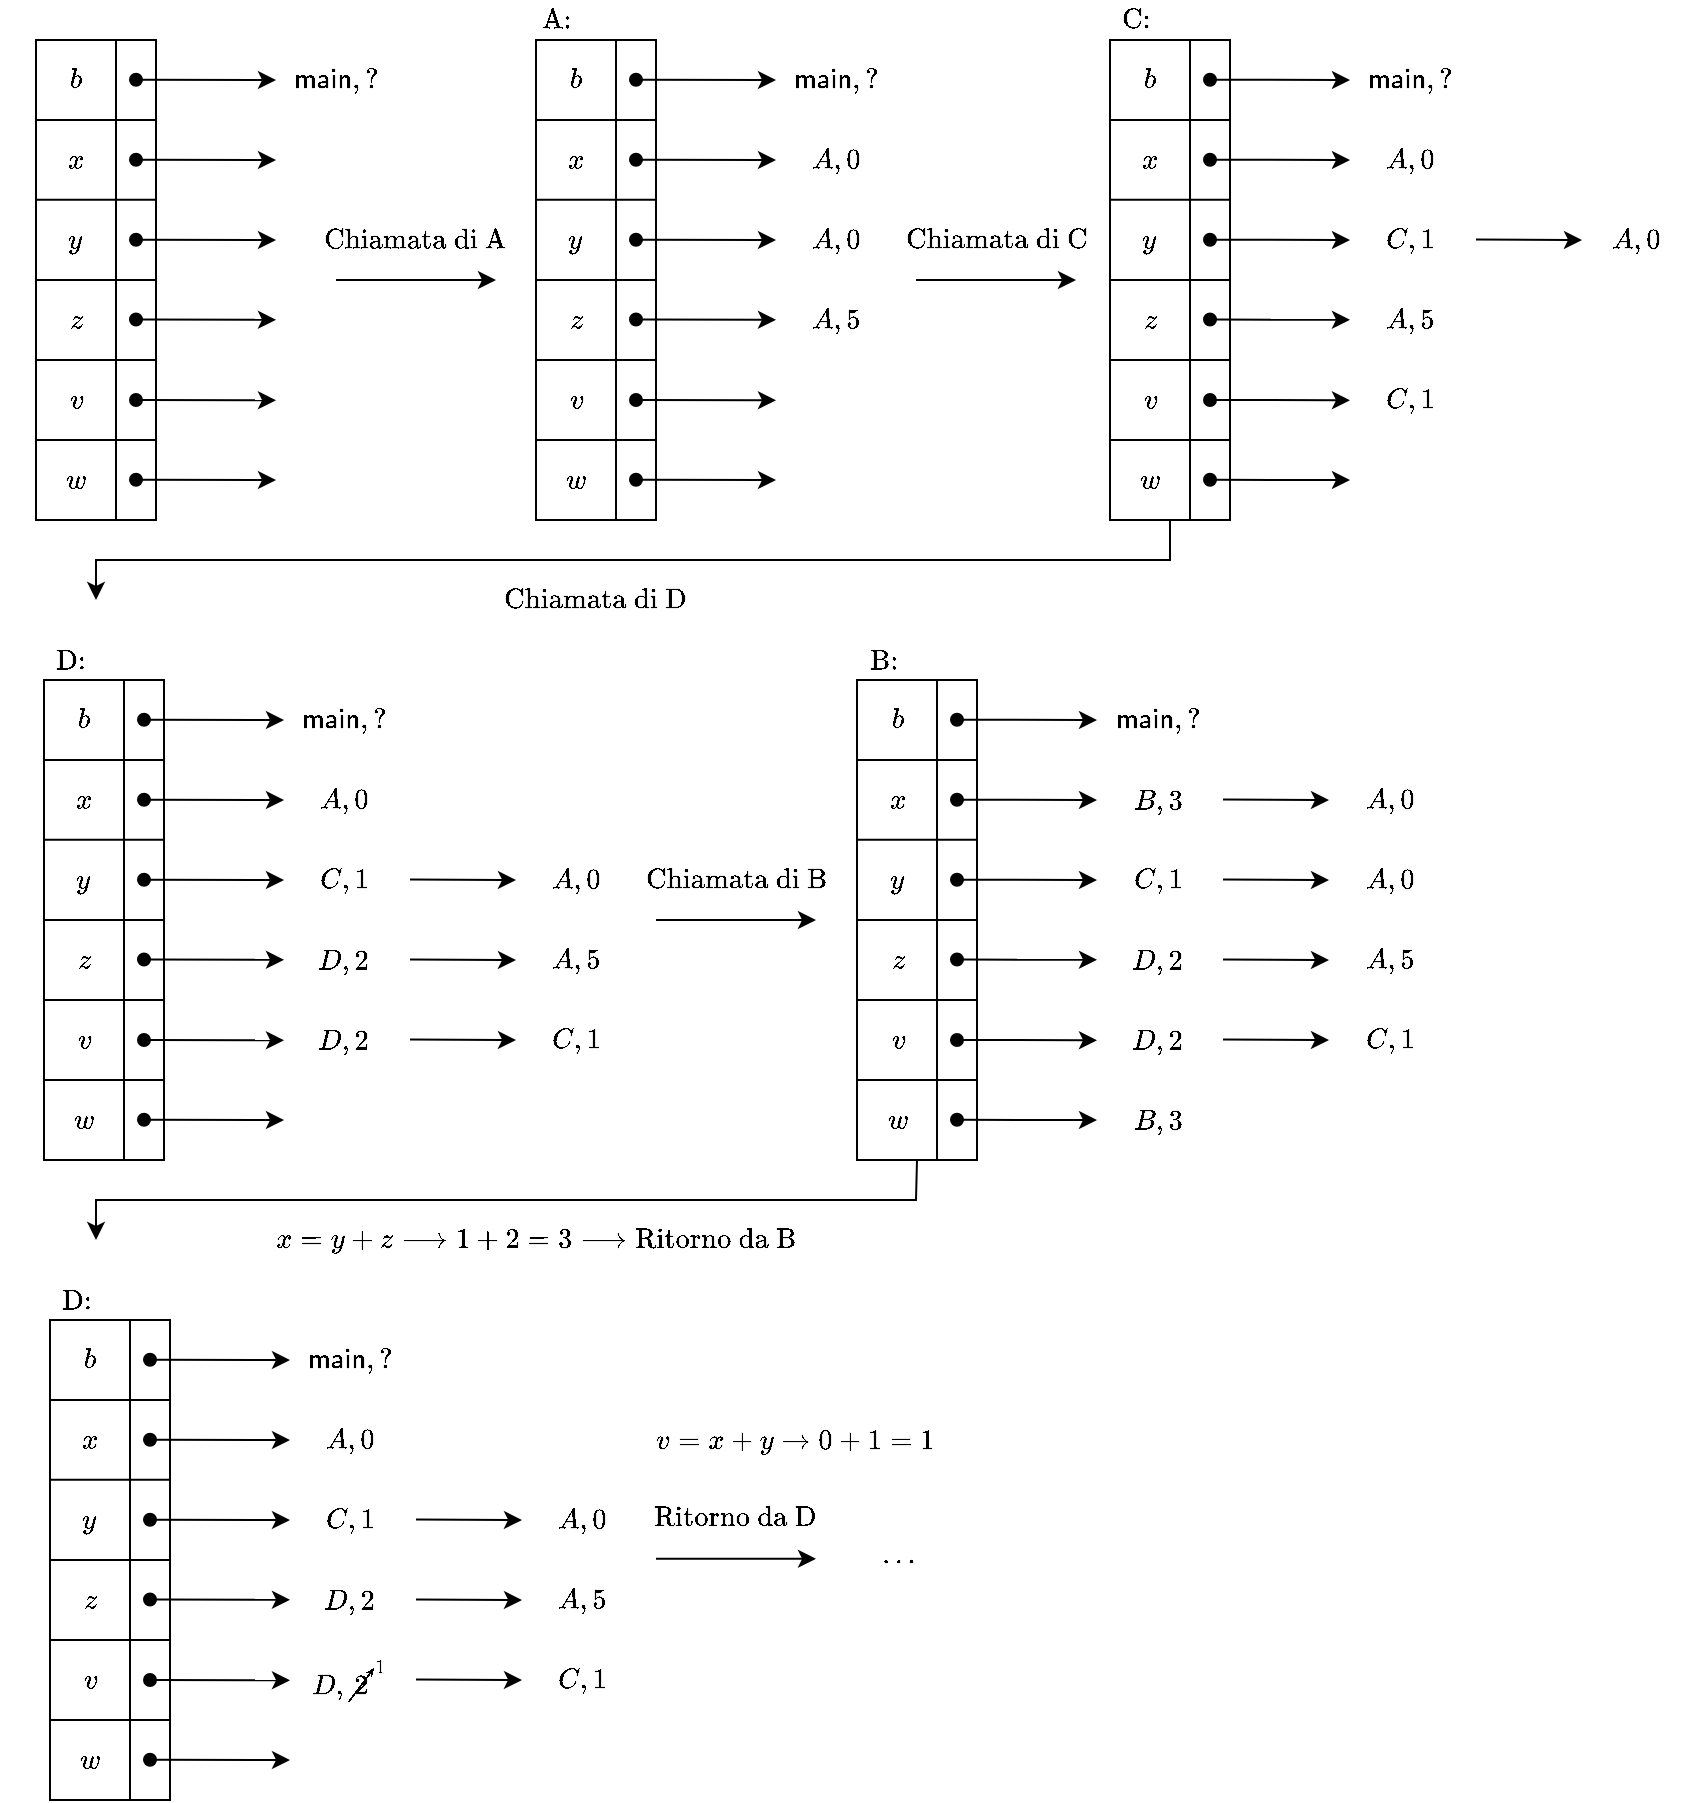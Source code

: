 <mxfile version="20.7.4" type="device"><diagram id="pHLkRdS2BXzwqifwpDH5" name="Pagina-1"><mxGraphModel dx="819" dy="505" grid="1" gridSize="10" guides="1" tooltips="1" connect="1" arrows="1" fold="1" page="1" pageScale="1" pageWidth="827" pageHeight="1169" math="1" shadow="0"><root><mxCell id="0"/><mxCell id="1" parent="0"/><mxCell id="wuQs2FSItuBWMe_XYAlP-1" value="" style="rounded=0;whiteSpace=wrap;html=1;" vertex="1" parent="1"><mxGeometry x="280" y="160" width="40" height="240" as="geometry"/></mxCell><mxCell id="wuQs2FSItuBWMe_XYAlP-2" value="" style="rounded=0;whiteSpace=wrap;html=1;" vertex="1" parent="1"><mxGeometry x="320" y="160" width="20" height="240" as="geometry"/></mxCell><mxCell id="wuQs2FSItuBWMe_XYAlP-3" value="" style="endArrow=none;html=1;rounded=0;" edge="1" parent="1"><mxGeometry width="50" height="50" relative="1" as="geometry"><mxPoint x="280" y="200" as="sourcePoint"/><mxPoint x="340" y="200" as="targetPoint"/></mxGeometry></mxCell><mxCell id="wuQs2FSItuBWMe_XYAlP-4" value="" style="endArrow=none;html=1;rounded=0;" edge="1" parent="1"><mxGeometry width="50" height="50" relative="1" as="geometry"><mxPoint x="280" y="239.86" as="sourcePoint"/><mxPoint x="340" y="239.86" as="targetPoint"/></mxGeometry></mxCell><mxCell id="wuQs2FSItuBWMe_XYAlP-5" value="" style="endArrow=none;html=1;rounded=0;" edge="1" parent="1"><mxGeometry width="50" height="50" relative="1" as="geometry"><mxPoint x="280" y="280" as="sourcePoint"/><mxPoint x="340" y="280" as="targetPoint"/></mxGeometry></mxCell><mxCell id="wuQs2FSItuBWMe_XYAlP-6" value="$$b$$" style="text;html=1;strokeColor=none;fillColor=none;align=center;verticalAlign=middle;whiteSpace=wrap;rounded=0;" vertex="1" parent="1"><mxGeometry x="280" y="160" width="40" height="40" as="geometry"/></mxCell><mxCell id="wuQs2FSItuBWMe_XYAlP-7" value="$$x$$" style="text;html=1;strokeColor=none;fillColor=none;align=center;verticalAlign=middle;whiteSpace=wrap;rounded=0;" vertex="1" parent="1"><mxGeometry x="280" y="200" width="40" height="40" as="geometry"/></mxCell><mxCell id="wuQs2FSItuBWMe_XYAlP-8" value="$$y$$" style="text;html=1;strokeColor=none;fillColor=none;align=center;verticalAlign=middle;whiteSpace=wrap;rounded=0;" vertex="1" parent="1"><mxGeometry x="280" y="240" width="40" height="40" as="geometry"/></mxCell><mxCell id="wuQs2FSItuBWMe_XYAlP-9" value="$$z$$" style="text;html=1;strokeColor=none;fillColor=none;align=center;verticalAlign=middle;whiteSpace=wrap;rounded=0;" vertex="1" parent="1"><mxGeometry x="280" y="280" width="40" height="40" as="geometry"/></mxCell><mxCell id="wuQs2FSItuBWMe_XYAlP-10" value="" style="endArrow=classic;html=1;rounded=0;startArrow=oval;startFill=1;" edge="1" parent="1"><mxGeometry width="50" height="50" relative="1" as="geometry"><mxPoint x="330" y="179.86" as="sourcePoint"/><mxPoint x="400" y="180" as="targetPoint"/></mxGeometry></mxCell><mxCell id="wuQs2FSItuBWMe_XYAlP-11" value="" style="endArrow=classic;html=1;rounded=0;startArrow=oval;startFill=1;" edge="1" parent="1"><mxGeometry width="50" height="50" relative="1" as="geometry"><mxPoint x="330" y="219.86" as="sourcePoint"/><mxPoint x="400" y="220" as="targetPoint"/></mxGeometry></mxCell><mxCell id="wuQs2FSItuBWMe_XYAlP-12" value="" style="endArrow=classic;html=1;rounded=0;startArrow=oval;startFill=1;" edge="1" parent="1"><mxGeometry width="50" height="50" relative="1" as="geometry"><mxPoint x="330" y="259.86" as="sourcePoint"/><mxPoint x="400" y="260" as="targetPoint"/></mxGeometry></mxCell><mxCell id="wuQs2FSItuBWMe_XYAlP-13" value="" style="endArrow=classic;html=1;rounded=0;startArrow=oval;startFill=1;" edge="1" parent="1"><mxGeometry width="50" height="50" relative="1" as="geometry"><mxPoint x="330" y="299.76" as="sourcePoint"/><mxPoint x="400" y="299.9" as="targetPoint"/></mxGeometry></mxCell><mxCell id="wuQs2FSItuBWMe_XYAlP-50" value="" style="endArrow=none;html=1;rounded=0;" edge="1" parent="1"><mxGeometry width="50" height="50" relative="1" as="geometry"><mxPoint x="280" y="320" as="sourcePoint"/><mxPoint x="340" y="320" as="targetPoint"/></mxGeometry></mxCell><mxCell id="wuQs2FSItuBWMe_XYAlP-51" value="" style="endArrow=none;html=1;rounded=0;" edge="1" parent="1"><mxGeometry width="50" height="50" relative="1" as="geometry"><mxPoint x="280" y="360" as="sourcePoint"/><mxPoint x="340" y="360" as="targetPoint"/></mxGeometry></mxCell><mxCell id="wuQs2FSItuBWMe_XYAlP-52" value="$$v$$" style="text;html=1;strokeColor=none;fillColor=none;align=center;verticalAlign=middle;whiteSpace=wrap;rounded=0;" vertex="1" parent="1"><mxGeometry x="280" y="320" width="40" height="40" as="geometry"/></mxCell><mxCell id="wuQs2FSItuBWMe_XYAlP-53" value="$$w$$" style="text;html=1;strokeColor=none;fillColor=none;align=center;verticalAlign=middle;whiteSpace=wrap;rounded=0;" vertex="1" parent="1"><mxGeometry x="280" y="360" width="40" height="40" as="geometry"/></mxCell><mxCell id="wuQs2FSItuBWMe_XYAlP-54" value="" style="endArrow=classic;html=1;rounded=0;startArrow=oval;startFill=1;" edge="1" parent="1"><mxGeometry width="50" height="50" relative="1" as="geometry"><mxPoint x="330" y="340.0" as="sourcePoint"/><mxPoint x="400" y="340.14" as="targetPoint"/></mxGeometry></mxCell><mxCell id="wuQs2FSItuBWMe_XYAlP-55" value="" style="endArrow=classic;html=1;rounded=0;startArrow=oval;startFill=1;" edge="1" parent="1"><mxGeometry width="50" height="50" relative="1" as="geometry"><mxPoint x="330" y="379.9" as="sourcePoint"/><mxPoint x="400" y="380.04" as="targetPoint"/></mxGeometry></mxCell><mxCell id="wuQs2FSItuBWMe_XYAlP-56" value="$$\textsf{main},?$$" style="text;html=1;strokeColor=none;fillColor=none;align=center;verticalAlign=middle;whiteSpace=wrap;rounded=0;" vertex="1" parent="1"><mxGeometry x="410" y="160" width="40" height="40" as="geometry"/></mxCell><mxCell id="wuQs2FSItuBWMe_XYAlP-57" value="" style="endArrow=classic;html=1;rounded=0;" edge="1" parent="1"><mxGeometry width="50" height="50" relative="1" as="geometry"><mxPoint x="430" y="280" as="sourcePoint"/><mxPoint x="510" y="280" as="targetPoint"/></mxGeometry></mxCell><mxCell id="wuQs2FSItuBWMe_XYAlP-59" value="$$\text{Chiamata di A}$$" style="text;html=1;strokeColor=none;fillColor=none;align=center;verticalAlign=middle;whiteSpace=wrap;rounded=0;" vertex="1" parent="1"><mxGeometry x="430" y="240" width="80" height="40" as="geometry"/></mxCell><mxCell id="wuQs2FSItuBWMe_XYAlP-80" value="" style="rounded=0;whiteSpace=wrap;html=1;" vertex="1" parent="1"><mxGeometry x="530" y="160" width="40" height="240" as="geometry"/></mxCell><mxCell id="wuQs2FSItuBWMe_XYAlP-81" value="" style="rounded=0;whiteSpace=wrap;html=1;" vertex="1" parent="1"><mxGeometry x="570" y="160" width="20" height="240" as="geometry"/></mxCell><mxCell id="wuQs2FSItuBWMe_XYAlP-82" value="" style="endArrow=none;html=1;rounded=0;" edge="1" parent="1"><mxGeometry width="50" height="50" relative="1" as="geometry"><mxPoint x="530" y="200" as="sourcePoint"/><mxPoint x="590" y="200" as="targetPoint"/></mxGeometry></mxCell><mxCell id="wuQs2FSItuBWMe_XYAlP-83" value="" style="endArrow=none;html=1;rounded=0;" edge="1" parent="1"><mxGeometry width="50" height="50" relative="1" as="geometry"><mxPoint x="530" y="239.86" as="sourcePoint"/><mxPoint x="590" y="239.86" as="targetPoint"/></mxGeometry></mxCell><mxCell id="wuQs2FSItuBWMe_XYAlP-84" value="" style="endArrow=none;html=1;rounded=0;" edge="1" parent="1"><mxGeometry width="50" height="50" relative="1" as="geometry"><mxPoint x="530" y="280" as="sourcePoint"/><mxPoint x="590" y="280" as="targetPoint"/></mxGeometry></mxCell><mxCell id="wuQs2FSItuBWMe_XYAlP-85" value="$$b$$" style="text;html=1;strokeColor=none;fillColor=none;align=center;verticalAlign=middle;whiteSpace=wrap;rounded=0;" vertex="1" parent="1"><mxGeometry x="530" y="160" width="40" height="40" as="geometry"/></mxCell><mxCell id="wuQs2FSItuBWMe_XYAlP-86" value="$$x$$" style="text;html=1;strokeColor=none;fillColor=none;align=center;verticalAlign=middle;whiteSpace=wrap;rounded=0;" vertex="1" parent="1"><mxGeometry x="530" y="200" width="40" height="40" as="geometry"/></mxCell><mxCell id="wuQs2FSItuBWMe_XYAlP-87" value="$$y$$" style="text;html=1;strokeColor=none;fillColor=none;align=center;verticalAlign=middle;whiteSpace=wrap;rounded=0;" vertex="1" parent="1"><mxGeometry x="530" y="240" width="40" height="40" as="geometry"/></mxCell><mxCell id="wuQs2FSItuBWMe_XYAlP-88" value="$$z$$" style="text;html=1;strokeColor=none;fillColor=none;align=center;verticalAlign=middle;whiteSpace=wrap;rounded=0;" vertex="1" parent="1"><mxGeometry x="530" y="280" width="40" height="40" as="geometry"/></mxCell><mxCell id="wuQs2FSItuBWMe_XYAlP-89" value="" style="endArrow=classic;html=1;rounded=0;startArrow=oval;startFill=1;" edge="1" parent="1"><mxGeometry width="50" height="50" relative="1" as="geometry"><mxPoint x="580" y="179.86" as="sourcePoint"/><mxPoint x="650" y="180" as="targetPoint"/></mxGeometry></mxCell><mxCell id="wuQs2FSItuBWMe_XYAlP-90" value="" style="endArrow=classic;html=1;rounded=0;startArrow=oval;startFill=1;" edge="1" parent="1"><mxGeometry width="50" height="50" relative="1" as="geometry"><mxPoint x="580" y="219.86" as="sourcePoint"/><mxPoint x="650" y="220" as="targetPoint"/></mxGeometry></mxCell><mxCell id="wuQs2FSItuBWMe_XYAlP-91" value="" style="endArrow=classic;html=1;rounded=0;startArrow=oval;startFill=1;" edge="1" parent="1"><mxGeometry width="50" height="50" relative="1" as="geometry"><mxPoint x="580" y="259.86" as="sourcePoint"/><mxPoint x="650" y="260" as="targetPoint"/></mxGeometry></mxCell><mxCell id="wuQs2FSItuBWMe_XYAlP-92" value="" style="endArrow=classic;html=1;rounded=0;startArrow=oval;startFill=1;" edge="1" parent="1"><mxGeometry width="50" height="50" relative="1" as="geometry"><mxPoint x="580" y="299.76" as="sourcePoint"/><mxPoint x="650" y="299.9" as="targetPoint"/></mxGeometry></mxCell><mxCell id="wuQs2FSItuBWMe_XYAlP-93" value="" style="endArrow=none;html=1;rounded=0;" edge="1" parent="1"><mxGeometry width="50" height="50" relative="1" as="geometry"><mxPoint x="530" y="320" as="sourcePoint"/><mxPoint x="590" y="320" as="targetPoint"/></mxGeometry></mxCell><mxCell id="wuQs2FSItuBWMe_XYAlP-94" value="" style="endArrow=none;html=1;rounded=0;" edge="1" parent="1"><mxGeometry width="50" height="50" relative="1" as="geometry"><mxPoint x="530" y="360" as="sourcePoint"/><mxPoint x="590" y="360" as="targetPoint"/></mxGeometry></mxCell><mxCell id="wuQs2FSItuBWMe_XYAlP-95" value="$$v$$" style="text;html=1;strokeColor=none;fillColor=none;align=center;verticalAlign=middle;whiteSpace=wrap;rounded=0;" vertex="1" parent="1"><mxGeometry x="530" y="320" width="40" height="40" as="geometry"/></mxCell><mxCell id="wuQs2FSItuBWMe_XYAlP-96" value="$$w$$" style="text;html=1;strokeColor=none;fillColor=none;align=center;verticalAlign=middle;whiteSpace=wrap;rounded=0;" vertex="1" parent="1"><mxGeometry x="530" y="360" width="40" height="40" as="geometry"/></mxCell><mxCell id="wuQs2FSItuBWMe_XYAlP-97" value="" style="endArrow=classic;html=1;rounded=0;startArrow=oval;startFill=1;" edge="1" parent="1"><mxGeometry width="50" height="50" relative="1" as="geometry"><mxPoint x="580" y="340.0" as="sourcePoint"/><mxPoint x="650" y="340.14" as="targetPoint"/></mxGeometry></mxCell><mxCell id="wuQs2FSItuBWMe_XYAlP-98" value="" style="endArrow=classic;html=1;rounded=0;startArrow=oval;startFill=1;" edge="1" parent="1"><mxGeometry width="50" height="50" relative="1" as="geometry"><mxPoint x="580" y="379.9" as="sourcePoint"/><mxPoint x="650" y="380.04" as="targetPoint"/></mxGeometry></mxCell><mxCell id="wuQs2FSItuBWMe_XYAlP-99" value="$$\textsf{main},?$$" style="text;html=1;strokeColor=none;fillColor=none;align=center;verticalAlign=middle;whiteSpace=wrap;rounded=0;" vertex="1" parent="1"><mxGeometry x="660" y="160" width="40" height="40" as="geometry"/></mxCell><mxCell id="wuQs2FSItuBWMe_XYAlP-101" value="&lt;span style=&quot;&quot;&gt;$$\text{A:}$$&lt;/span&gt;" style="text;html=1;strokeColor=none;fillColor=none;align=center;verticalAlign=middle;whiteSpace=wrap;rounded=0;" vertex="1" parent="1"><mxGeometry x="520" y="140" width="40" height="20" as="geometry"/></mxCell><mxCell id="wuQs2FSItuBWMe_XYAlP-102" value="$$A,0$$" style="text;html=1;strokeColor=none;fillColor=none;align=center;verticalAlign=middle;whiteSpace=wrap;rounded=0;" vertex="1" parent="1"><mxGeometry x="660" y="200" width="40" height="40" as="geometry"/></mxCell><mxCell id="wuQs2FSItuBWMe_XYAlP-103" value="$$A,0$$" style="text;html=1;strokeColor=none;fillColor=none;align=center;verticalAlign=middle;whiteSpace=wrap;rounded=0;" vertex="1" parent="1"><mxGeometry x="660" y="240" width="40" height="40" as="geometry"/></mxCell><mxCell id="wuQs2FSItuBWMe_XYAlP-104" value="$$A,5$$" style="text;html=1;strokeColor=none;fillColor=none;align=center;verticalAlign=middle;whiteSpace=wrap;rounded=0;" vertex="1" parent="1"><mxGeometry x="660" y="280" width="40" height="40" as="geometry"/></mxCell><mxCell id="wuQs2FSItuBWMe_XYAlP-105" value="" style="endArrow=classic;html=1;rounded=0;" edge="1" parent="1"><mxGeometry width="50" height="50" relative="1" as="geometry"><mxPoint x="720" y="280" as="sourcePoint"/><mxPoint x="800" y="280" as="targetPoint"/></mxGeometry></mxCell><mxCell id="wuQs2FSItuBWMe_XYAlP-106" value="$$\text{Chiamata di C}$$" style="text;html=1;strokeColor=none;fillColor=none;align=center;verticalAlign=middle;whiteSpace=wrap;rounded=0;" vertex="1" parent="1"><mxGeometry x="720" y="240" width="80" height="40" as="geometry"/></mxCell><mxCell id="wuQs2FSItuBWMe_XYAlP-107" value="" style="rounded=0;whiteSpace=wrap;html=1;" vertex="1" parent="1"><mxGeometry x="817" y="160" width="40" height="240" as="geometry"/></mxCell><mxCell id="wuQs2FSItuBWMe_XYAlP-108" value="" style="rounded=0;whiteSpace=wrap;html=1;" vertex="1" parent="1"><mxGeometry x="857" y="160" width="20" height="240" as="geometry"/></mxCell><mxCell id="wuQs2FSItuBWMe_XYAlP-109" value="" style="endArrow=none;html=1;rounded=0;" edge="1" parent="1"><mxGeometry width="50" height="50" relative="1" as="geometry"><mxPoint x="817" y="200" as="sourcePoint"/><mxPoint x="877" y="200" as="targetPoint"/></mxGeometry></mxCell><mxCell id="wuQs2FSItuBWMe_XYAlP-110" value="" style="endArrow=none;html=1;rounded=0;" edge="1" parent="1"><mxGeometry width="50" height="50" relative="1" as="geometry"><mxPoint x="817" y="239.86" as="sourcePoint"/><mxPoint x="877" y="239.86" as="targetPoint"/></mxGeometry></mxCell><mxCell id="wuQs2FSItuBWMe_XYAlP-111" value="" style="endArrow=none;html=1;rounded=0;" edge="1" parent="1"><mxGeometry width="50" height="50" relative="1" as="geometry"><mxPoint x="817" y="280" as="sourcePoint"/><mxPoint x="877" y="280" as="targetPoint"/></mxGeometry></mxCell><mxCell id="wuQs2FSItuBWMe_XYAlP-112" value="$$b$$" style="text;html=1;strokeColor=none;fillColor=none;align=center;verticalAlign=middle;whiteSpace=wrap;rounded=0;" vertex="1" parent="1"><mxGeometry x="817" y="160" width="40" height="40" as="geometry"/></mxCell><mxCell id="wuQs2FSItuBWMe_XYAlP-113" value="$$x$$" style="text;html=1;strokeColor=none;fillColor=none;align=center;verticalAlign=middle;whiteSpace=wrap;rounded=0;" vertex="1" parent="1"><mxGeometry x="817" y="200" width="40" height="40" as="geometry"/></mxCell><mxCell id="wuQs2FSItuBWMe_XYAlP-114" value="$$y$$" style="text;html=1;strokeColor=none;fillColor=none;align=center;verticalAlign=middle;whiteSpace=wrap;rounded=0;" vertex="1" parent="1"><mxGeometry x="817" y="240" width="40" height="40" as="geometry"/></mxCell><mxCell id="wuQs2FSItuBWMe_XYAlP-115" value="$$z$$" style="text;html=1;strokeColor=none;fillColor=none;align=center;verticalAlign=middle;whiteSpace=wrap;rounded=0;" vertex="1" parent="1"><mxGeometry x="817" y="280" width="40" height="40" as="geometry"/></mxCell><mxCell id="wuQs2FSItuBWMe_XYAlP-116" value="" style="endArrow=classic;html=1;rounded=0;startArrow=oval;startFill=1;" edge="1" parent="1"><mxGeometry width="50" height="50" relative="1" as="geometry"><mxPoint x="867" y="179.86" as="sourcePoint"/><mxPoint x="937" y="180" as="targetPoint"/></mxGeometry></mxCell><mxCell id="wuQs2FSItuBWMe_XYAlP-117" value="" style="endArrow=classic;html=1;rounded=0;startArrow=oval;startFill=1;" edge="1" parent="1"><mxGeometry width="50" height="50" relative="1" as="geometry"><mxPoint x="867" y="219.86" as="sourcePoint"/><mxPoint x="937" y="220" as="targetPoint"/></mxGeometry></mxCell><mxCell id="wuQs2FSItuBWMe_XYAlP-118" value="" style="endArrow=classic;html=1;rounded=0;startArrow=oval;startFill=1;" edge="1" parent="1"><mxGeometry width="50" height="50" relative="1" as="geometry"><mxPoint x="867" y="259.86" as="sourcePoint"/><mxPoint x="937" y="260" as="targetPoint"/></mxGeometry></mxCell><mxCell id="wuQs2FSItuBWMe_XYAlP-119" value="" style="endArrow=classic;html=1;rounded=0;startArrow=oval;startFill=1;" edge="1" parent="1"><mxGeometry width="50" height="50" relative="1" as="geometry"><mxPoint x="867" y="299.76" as="sourcePoint"/><mxPoint x="937" y="299.9" as="targetPoint"/></mxGeometry></mxCell><mxCell id="wuQs2FSItuBWMe_XYAlP-120" value="" style="endArrow=none;html=1;rounded=0;" edge="1" parent="1"><mxGeometry width="50" height="50" relative="1" as="geometry"><mxPoint x="817" y="320" as="sourcePoint"/><mxPoint x="877" y="320" as="targetPoint"/></mxGeometry></mxCell><mxCell id="wuQs2FSItuBWMe_XYAlP-121" value="" style="endArrow=none;html=1;rounded=0;" edge="1" parent="1"><mxGeometry width="50" height="50" relative="1" as="geometry"><mxPoint x="817" y="360" as="sourcePoint"/><mxPoint x="877" y="360" as="targetPoint"/></mxGeometry></mxCell><mxCell id="wuQs2FSItuBWMe_XYAlP-122" value="$$v$$" style="text;html=1;strokeColor=none;fillColor=none;align=center;verticalAlign=middle;whiteSpace=wrap;rounded=0;" vertex="1" parent="1"><mxGeometry x="817" y="320" width="40" height="40" as="geometry"/></mxCell><mxCell id="wuQs2FSItuBWMe_XYAlP-123" value="$$w$$" style="text;html=1;strokeColor=none;fillColor=none;align=center;verticalAlign=middle;whiteSpace=wrap;rounded=0;" vertex="1" parent="1"><mxGeometry x="817" y="360" width="40" height="40" as="geometry"/></mxCell><mxCell id="wuQs2FSItuBWMe_XYAlP-124" value="" style="endArrow=classic;html=1;rounded=0;startArrow=oval;startFill=1;" edge="1" parent="1"><mxGeometry width="50" height="50" relative="1" as="geometry"><mxPoint x="867" y="340.0" as="sourcePoint"/><mxPoint x="937" y="340.14" as="targetPoint"/></mxGeometry></mxCell><mxCell id="wuQs2FSItuBWMe_XYAlP-125" value="" style="endArrow=classic;html=1;rounded=0;startArrow=oval;startFill=1;" edge="1" parent="1"><mxGeometry width="50" height="50" relative="1" as="geometry"><mxPoint x="867" y="379.9" as="sourcePoint"/><mxPoint x="937" y="380.04" as="targetPoint"/></mxGeometry></mxCell><mxCell id="wuQs2FSItuBWMe_XYAlP-126" value="$$\textsf{main},?$$" style="text;html=1;strokeColor=none;fillColor=none;align=center;verticalAlign=middle;whiteSpace=wrap;rounded=0;" vertex="1" parent="1"><mxGeometry x="947" y="160" width="40" height="40" as="geometry"/></mxCell><mxCell id="wuQs2FSItuBWMe_XYAlP-127" value="$$A,0$$" style="text;html=1;strokeColor=none;fillColor=none;align=center;verticalAlign=middle;whiteSpace=wrap;rounded=0;" vertex="1" parent="1"><mxGeometry x="947" y="200" width="40" height="40" as="geometry"/></mxCell><mxCell id="wuQs2FSItuBWMe_XYAlP-128" value="$$C,1$$" style="text;html=1;strokeColor=none;fillColor=none;align=center;verticalAlign=middle;whiteSpace=wrap;rounded=0;" vertex="1" parent="1"><mxGeometry x="947" y="240" width="40" height="40" as="geometry"/></mxCell><mxCell id="wuQs2FSItuBWMe_XYAlP-129" value="$$A,5$$" style="text;html=1;strokeColor=none;fillColor=none;align=center;verticalAlign=middle;whiteSpace=wrap;rounded=0;" vertex="1" parent="1"><mxGeometry x="947" y="280" width="40" height="40" as="geometry"/></mxCell><mxCell id="wuQs2FSItuBWMe_XYAlP-130" value="" style="endArrow=classic;html=1;rounded=0;" edge="1" parent="1"><mxGeometry width="50" height="50" relative="1" as="geometry"><mxPoint x="1000" y="259.71" as="sourcePoint"/><mxPoint x="1053" y="260" as="targetPoint"/></mxGeometry></mxCell><mxCell id="wuQs2FSItuBWMe_XYAlP-132" value="$$A,0$$" style="text;html=1;strokeColor=none;fillColor=none;align=center;verticalAlign=middle;whiteSpace=wrap;rounded=0;" vertex="1" parent="1"><mxGeometry x="1060" y="240" width="40" height="40" as="geometry"/></mxCell><mxCell id="wuQs2FSItuBWMe_XYAlP-133" value="&lt;span style=&quot;&quot;&gt;$$\text{C:}$$&lt;/span&gt;" style="text;html=1;strokeColor=none;fillColor=none;align=center;verticalAlign=middle;whiteSpace=wrap;rounded=0;" vertex="1" parent="1"><mxGeometry x="810" y="140" width="40" height="20" as="geometry"/></mxCell><mxCell id="wuQs2FSItuBWMe_XYAlP-135" value="" style="endArrow=classic;html=1;rounded=0;exitX=0.75;exitY=1;exitDx=0;exitDy=0;" edge="1" parent="1" source="wuQs2FSItuBWMe_XYAlP-123"><mxGeometry width="50" height="50" relative="1" as="geometry"><mxPoint x="730" y="640" as="sourcePoint"/><mxPoint x="310" y="440" as="targetPoint"/><Array as="points"><mxPoint x="847" y="420"/><mxPoint x="310" y="420"/></Array></mxGeometry></mxCell><mxCell id="wuQs2FSItuBWMe_XYAlP-136" value="$$\text{Chiamata di D}$$" style="text;html=1;strokeColor=none;fillColor=none;align=center;verticalAlign=middle;whiteSpace=wrap;rounded=0;" vertex="1" parent="1"><mxGeometry x="520" y="420" width="80" height="40" as="geometry"/></mxCell><mxCell id="wuQs2FSItuBWMe_XYAlP-137" value="$$C,1$$" style="text;html=1;strokeColor=none;fillColor=none;align=center;verticalAlign=middle;whiteSpace=wrap;rounded=0;" vertex="1" parent="1"><mxGeometry x="947" y="320" width="40" height="40" as="geometry"/></mxCell><mxCell id="wuQs2FSItuBWMe_XYAlP-138" value="" style="rounded=0;whiteSpace=wrap;html=1;" vertex="1" parent="1"><mxGeometry x="284" y="480" width="40" height="240" as="geometry"/></mxCell><mxCell id="wuQs2FSItuBWMe_XYAlP-139" value="" style="rounded=0;whiteSpace=wrap;html=1;" vertex="1" parent="1"><mxGeometry x="324" y="480" width="20" height="240" as="geometry"/></mxCell><mxCell id="wuQs2FSItuBWMe_XYAlP-140" value="" style="endArrow=none;html=1;rounded=0;" edge="1" parent="1"><mxGeometry width="50" height="50" relative="1" as="geometry"><mxPoint x="284" y="520" as="sourcePoint"/><mxPoint x="344" y="520" as="targetPoint"/></mxGeometry></mxCell><mxCell id="wuQs2FSItuBWMe_XYAlP-141" value="" style="endArrow=none;html=1;rounded=0;" edge="1" parent="1"><mxGeometry width="50" height="50" relative="1" as="geometry"><mxPoint x="284" y="559.86" as="sourcePoint"/><mxPoint x="344" y="559.86" as="targetPoint"/></mxGeometry></mxCell><mxCell id="wuQs2FSItuBWMe_XYAlP-142" value="" style="endArrow=none;html=1;rounded=0;" edge="1" parent="1"><mxGeometry width="50" height="50" relative="1" as="geometry"><mxPoint x="284" y="600" as="sourcePoint"/><mxPoint x="344" y="600" as="targetPoint"/></mxGeometry></mxCell><mxCell id="wuQs2FSItuBWMe_XYAlP-143" value="$$b$$" style="text;html=1;strokeColor=none;fillColor=none;align=center;verticalAlign=middle;whiteSpace=wrap;rounded=0;" vertex="1" parent="1"><mxGeometry x="284" y="480" width="40" height="40" as="geometry"/></mxCell><mxCell id="wuQs2FSItuBWMe_XYAlP-144" value="$$x$$" style="text;html=1;strokeColor=none;fillColor=none;align=center;verticalAlign=middle;whiteSpace=wrap;rounded=0;" vertex="1" parent="1"><mxGeometry x="284" y="520" width="40" height="40" as="geometry"/></mxCell><mxCell id="wuQs2FSItuBWMe_XYAlP-145" value="$$y$$" style="text;html=1;strokeColor=none;fillColor=none;align=center;verticalAlign=middle;whiteSpace=wrap;rounded=0;" vertex="1" parent="1"><mxGeometry x="284" y="560" width="40" height="40" as="geometry"/></mxCell><mxCell id="wuQs2FSItuBWMe_XYAlP-146" value="$$z$$" style="text;html=1;strokeColor=none;fillColor=none;align=center;verticalAlign=middle;whiteSpace=wrap;rounded=0;" vertex="1" parent="1"><mxGeometry x="284" y="600" width="40" height="40" as="geometry"/></mxCell><mxCell id="wuQs2FSItuBWMe_XYAlP-147" value="" style="endArrow=classic;html=1;rounded=0;startArrow=oval;startFill=1;" edge="1" parent="1"><mxGeometry width="50" height="50" relative="1" as="geometry"><mxPoint x="334" y="499.86" as="sourcePoint"/><mxPoint x="404" y="500" as="targetPoint"/></mxGeometry></mxCell><mxCell id="wuQs2FSItuBWMe_XYAlP-148" value="" style="endArrow=classic;html=1;rounded=0;startArrow=oval;startFill=1;" edge="1" parent="1"><mxGeometry width="50" height="50" relative="1" as="geometry"><mxPoint x="334" y="539.86" as="sourcePoint"/><mxPoint x="404" y="540" as="targetPoint"/></mxGeometry></mxCell><mxCell id="wuQs2FSItuBWMe_XYAlP-149" value="" style="endArrow=classic;html=1;rounded=0;startArrow=oval;startFill=1;" edge="1" parent="1"><mxGeometry width="50" height="50" relative="1" as="geometry"><mxPoint x="334" y="579.86" as="sourcePoint"/><mxPoint x="404" y="580" as="targetPoint"/></mxGeometry></mxCell><mxCell id="wuQs2FSItuBWMe_XYAlP-150" value="" style="endArrow=classic;html=1;rounded=0;startArrow=oval;startFill=1;" edge="1" parent="1"><mxGeometry width="50" height="50" relative="1" as="geometry"><mxPoint x="334" y="619.76" as="sourcePoint"/><mxPoint x="404" y="619.9" as="targetPoint"/></mxGeometry></mxCell><mxCell id="wuQs2FSItuBWMe_XYAlP-151" value="" style="endArrow=none;html=1;rounded=0;" edge="1" parent="1"><mxGeometry width="50" height="50" relative="1" as="geometry"><mxPoint x="284" y="640" as="sourcePoint"/><mxPoint x="344" y="640" as="targetPoint"/></mxGeometry></mxCell><mxCell id="wuQs2FSItuBWMe_XYAlP-152" value="" style="endArrow=none;html=1;rounded=0;" edge="1" parent="1"><mxGeometry width="50" height="50" relative="1" as="geometry"><mxPoint x="284" y="680" as="sourcePoint"/><mxPoint x="344" y="680" as="targetPoint"/></mxGeometry></mxCell><mxCell id="wuQs2FSItuBWMe_XYAlP-153" value="$$v$$" style="text;html=1;strokeColor=none;fillColor=none;align=center;verticalAlign=middle;whiteSpace=wrap;rounded=0;" vertex="1" parent="1"><mxGeometry x="284" y="640" width="40" height="40" as="geometry"/></mxCell><mxCell id="wuQs2FSItuBWMe_XYAlP-154" value="$$w$$" style="text;html=1;strokeColor=none;fillColor=none;align=center;verticalAlign=middle;whiteSpace=wrap;rounded=0;" vertex="1" parent="1"><mxGeometry x="284" y="680" width="40" height="40" as="geometry"/></mxCell><mxCell id="wuQs2FSItuBWMe_XYAlP-155" value="" style="endArrow=classic;html=1;rounded=0;startArrow=oval;startFill=1;" edge="1" parent="1"><mxGeometry width="50" height="50" relative="1" as="geometry"><mxPoint x="334" y="660.0" as="sourcePoint"/><mxPoint x="404" y="660.14" as="targetPoint"/></mxGeometry></mxCell><mxCell id="wuQs2FSItuBWMe_XYAlP-156" value="" style="endArrow=classic;html=1;rounded=0;startArrow=oval;startFill=1;" edge="1" parent="1"><mxGeometry width="50" height="50" relative="1" as="geometry"><mxPoint x="334" y="699.9" as="sourcePoint"/><mxPoint x="404" y="700.04" as="targetPoint"/></mxGeometry></mxCell><mxCell id="wuQs2FSItuBWMe_XYAlP-157" value="$$\textsf{main},?$$" style="text;html=1;strokeColor=none;fillColor=none;align=center;verticalAlign=middle;whiteSpace=wrap;rounded=0;" vertex="1" parent="1"><mxGeometry x="414" y="480" width="40" height="40" as="geometry"/></mxCell><mxCell id="wuQs2FSItuBWMe_XYAlP-158" value="$$A,0$$" style="text;html=1;strokeColor=none;fillColor=none;align=center;verticalAlign=middle;whiteSpace=wrap;rounded=0;" vertex="1" parent="1"><mxGeometry x="414" y="520" width="40" height="40" as="geometry"/></mxCell><mxCell id="wuQs2FSItuBWMe_XYAlP-159" value="$$C,1$$" style="text;html=1;strokeColor=none;fillColor=none;align=center;verticalAlign=middle;whiteSpace=wrap;rounded=0;" vertex="1" parent="1"><mxGeometry x="414" y="560" width="40" height="40" as="geometry"/></mxCell><mxCell id="wuQs2FSItuBWMe_XYAlP-160" value="$$D,2$$" style="text;html=1;strokeColor=none;fillColor=none;align=center;verticalAlign=middle;whiteSpace=wrap;rounded=0;" vertex="1" parent="1"><mxGeometry x="414" y="600" width="40" height="40" as="geometry"/></mxCell><mxCell id="wuQs2FSItuBWMe_XYAlP-161" value="" style="endArrow=classic;html=1;rounded=0;" edge="1" parent="1"><mxGeometry width="50" height="50" relative="1" as="geometry"><mxPoint x="467.0" y="579.71" as="sourcePoint"/><mxPoint x="520.0" y="580" as="targetPoint"/></mxGeometry></mxCell><mxCell id="wuQs2FSItuBWMe_XYAlP-162" value="$$A,0$$" style="text;html=1;strokeColor=none;fillColor=none;align=center;verticalAlign=middle;whiteSpace=wrap;rounded=0;" vertex="1" parent="1"><mxGeometry x="530" y="560" width="40" height="40" as="geometry"/></mxCell><mxCell id="wuQs2FSItuBWMe_XYAlP-163" value="&lt;span style=&quot;&quot;&gt;$$\text{D:}$$&lt;/span&gt;" style="text;html=1;strokeColor=none;fillColor=none;align=center;verticalAlign=middle;whiteSpace=wrap;rounded=0;" vertex="1" parent="1"><mxGeometry x="277" y="460" width="40" height="20" as="geometry"/></mxCell><mxCell id="wuQs2FSItuBWMe_XYAlP-164" value="$$D,2$$" style="text;html=1;strokeColor=none;fillColor=none;align=center;verticalAlign=middle;whiteSpace=wrap;rounded=0;" vertex="1" parent="1"><mxGeometry x="414" y="640" width="40" height="40" as="geometry"/></mxCell><mxCell id="wuQs2FSItuBWMe_XYAlP-165" value="" style="endArrow=classic;html=1;rounded=0;" edge="1" parent="1"><mxGeometry width="50" height="50" relative="1" as="geometry"><mxPoint x="467.0" y="619.71" as="sourcePoint"/><mxPoint x="520.0" y="620" as="targetPoint"/></mxGeometry></mxCell><mxCell id="wuQs2FSItuBWMe_XYAlP-166" value="$$A,5$$" style="text;html=1;strokeColor=none;fillColor=none;align=center;verticalAlign=middle;whiteSpace=wrap;rounded=0;" vertex="1" parent="1"><mxGeometry x="530" y="600" width="40" height="40" as="geometry"/></mxCell><mxCell id="wuQs2FSItuBWMe_XYAlP-167" value="" style="endArrow=classic;html=1;rounded=0;" edge="1" parent="1"><mxGeometry width="50" height="50" relative="1" as="geometry"><mxPoint x="467.0" y="659.71" as="sourcePoint"/><mxPoint x="520.0" y="660" as="targetPoint"/></mxGeometry></mxCell><mxCell id="wuQs2FSItuBWMe_XYAlP-168" value="$$C,1$$" style="text;html=1;strokeColor=none;fillColor=none;align=center;verticalAlign=middle;whiteSpace=wrap;rounded=0;" vertex="1" parent="1"><mxGeometry x="530" y="640" width="40" height="40" as="geometry"/></mxCell><mxCell id="wuQs2FSItuBWMe_XYAlP-169" value="" style="endArrow=classic;html=1;rounded=0;" edge="1" parent="1"><mxGeometry width="50" height="50" relative="1" as="geometry"><mxPoint x="590" y="600.0" as="sourcePoint"/><mxPoint x="670" y="600.0" as="targetPoint"/></mxGeometry></mxCell><mxCell id="wuQs2FSItuBWMe_XYAlP-170" value="$$\text{Chiamata di B}$$" style="text;html=1;strokeColor=none;fillColor=none;align=center;verticalAlign=middle;whiteSpace=wrap;rounded=0;" vertex="1" parent="1"><mxGeometry x="590" y="560.0" width="80" height="40" as="geometry"/></mxCell><mxCell id="wuQs2FSItuBWMe_XYAlP-171" value="" style="rounded=0;whiteSpace=wrap;html=1;" vertex="1" parent="1"><mxGeometry x="690.5" y="480" width="40" height="240" as="geometry"/></mxCell><mxCell id="wuQs2FSItuBWMe_XYAlP-172" value="" style="rounded=0;whiteSpace=wrap;html=1;" vertex="1" parent="1"><mxGeometry x="730.5" y="480" width="20" height="240" as="geometry"/></mxCell><mxCell id="wuQs2FSItuBWMe_XYAlP-173" value="" style="endArrow=none;html=1;rounded=0;" edge="1" parent="1"><mxGeometry width="50" height="50" relative="1" as="geometry"><mxPoint x="690.5" y="520" as="sourcePoint"/><mxPoint x="750.5" y="520" as="targetPoint"/></mxGeometry></mxCell><mxCell id="wuQs2FSItuBWMe_XYAlP-174" value="" style="endArrow=none;html=1;rounded=0;" edge="1" parent="1"><mxGeometry width="50" height="50" relative="1" as="geometry"><mxPoint x="690.5" y="559.86" as="sourcePoint"/><mxPoint x="750.5" y="559.86" as="targetPoint"/></mxGeometry></mxCell><mxCell id="wuQs2FSItuBWMe_XYAlP-175" value="" style="endArrow=none;html=1;rounded=0;" edge="1" parent="1"><mxGeometry width="50" height="50" relative="1" as="geometry"><mxPoint x="690.5" y="600" as="sourcePoint"/><mxPoint x="750.5" y="600" as="targetPoint"/></mxGeometry></mxCell><mxCell id="wuQs2FSItuBWMe_XYAlP-176" value="$$b$$" style="text;html=1;strokeColor=none;fillColor=none;align=center;verticalAlign=middle;whiteSpace=wrap;rounded=0;" vertex="1" parent="1"><mxGeometry x="690.5" y="480" width="40" height="40" as="geometry"/></mxCell><mxCell id="wuQs2FSItuBWMe_XYAlP-177" value="$$x$$" style="text;html=1;strokeColor=none;fillColor=none;align=center;verticalAlign=middle;whiteSpace=wrap;rounded=0;" vertex="1" parent="1"><mxGeometry x="690.5" y="520" width="40" height="40" as="geometry"/></mxCell><mxCell id="wuQs2FSItuBWMe_XYAlP-178" value="$$y$$" style="text;html=1;strokeColor=none;fillColor=none;align=center;verticalAlign=middle;whiteSpace=wrap;rounded=0;" vertex="1" parent="1"><mxGeometry x="690.5" y="560" width="40" height="40" as="geometry"/></mxCell><mxCell id="wuQs2FSItuBWMe_XYAlP-179" value="$$z$$" style="text;html=1;strokeColor=none;fillColor=none;align=center;verticalAlign=middle;whiteSpace=wrap;rounded=0;" vertex="1" parent="1"><mxGeometry x="690.5" y="600" width="40" height="40" as="geometry"/></mxCell><mxCell id="wuQs2FSItuBWMe_XYAlP-180" value="" style="endArrow=classic;html=1;rounded=0;startArrow=oval;startFill=1;" edge="1" parent="1"><mxGeometry width="50" height="50" relative="1" as="geometry"><mxPoint x="740.5" y="499.86" as="sourcePoint"/><mxPoint x="810.5" y="500" as="targetPoint"/></mxGeometry></mxCell><mxCell id="wuQs2FSItuBWMe_XYAlP-181" value="" style="endArrow=classic;html=1;rounded=0;startArrow=oval;startFill=1;" edge="1" parent="1"><mxGeometry width="50" height="50" relative="1" as="geometry"><mxPoint x="740.5" y="539.86" as="sourcePoint"/><mxPoint x="810.5" y="540" as="targetPoint"/></mxGeometry></mxCell><mxCell id="wuQs2FSItuBWMe_XYAlP-182" value="" style="endArrow=classic;html=1;rounded=0;startArrow=oval;startFill=1;" edge="1" parent="1"><mxGeometry width="50" height="50" relative="1" as="geometry"><mxPoint x="740.5" y="579.86" as="sourcePoint"/><mxPoint x="810.5" y="580" as="targetPoint"/></mxGeometry></mxCell><mxCell id="wuQs2FSItuBWMe_XYAlP-183" value="" style="endArrow=classic;html=1;rounded=0;startArrow=oval;startFill=1;" edge="1" parent="1"><mxGeometry width="50" height="50" relative="1" as="geometry"><mxPoint x="740.5" y="619.76" as="sourcePoint"/><mxPoint x="810.5" y="619.9" as="targetPoint"/></mxGeometry></mxCell><mxCell id="wuQs2FSItuBWMe_XYAlP-184" value="" style="endArrow=none;html=1;rounded=0;" edge="1" parent="1"><mxGeometry width="50" height="50" relative="1" as="geometry"><mxPoint x="690.5" y="640" as="sourcePoint"/><mxPoint x="750.5" y="640" as="targetPoint"/></mxGeometry></mxCell><mxCell id="wuQs2FSItuBWMe_XYAlP-185" value="" style="endArrow=none;html=1;rounded=0;" edge="1" parent="1"><mxGeometry width="50" height="50" relative="1" as="geometry"><mxPoint x="690.5" y="680" as="sourcePoint"/><mxPoint x="750.5" y="680" as="targetPoint"/></mxGeometry></mxCell><mxCell id="wuQs2FSItuBWMe_XYAlP-186" value="$$v$$" style="text;html=1;strokeColor=none;fillColor=none;align=center;verticalAlign=middle;whiteSpace=wrap;rounded=0;" vertex="1" parent="1"><mxGeometry x="690.5" y="640" width="40" height="40" as="geometry"/></mxCell><mxCell id="wuQs2FSItuBWMe_XYAlP-187" value="$$w$$" style="text;html=1;strokeColor=none;fillColor=none;align=center;verticalAlign=middle;whiteSpace=wrap;rounded=0;" vertex="1" parent="1"><mxGeometry x="690.5" y="680" width="40" height="40" as="geometry"/></mxCell><mxCell id="wuQs2FSItuBWMe_XYAlP-188" value="" style="endArrow=classic;html=1;rounded=0;startArrow=oval;startFill=1;" edge="1" parent="1"><mxGeometry width="50" height="50" relative="1" as="geometry"><mxPoint x="740.5" y="660.0" as="sourcePoint"/><mxPoint x="810.5" y="660.14" as="targetPoint"/></mxGeometry></mxCell><mxCell id="wuQs2FSItuBWMe_XYAlP-189" value="" style="endArrow=classic;html=1;rounded=0;startArrow=oval;startFill=1;" edge="1" parent="1"><mxGeometry width="50" height="50" relative="1" as="geometry"><mxPoint x="740.5" y="699.9" as="sourcePoint"/><mxPoint x="810.5" y="700.04" as="targetPoint"/></mxGeometry></mxCell><mxCell id="wuQs2FSItuBWMe_XYAlP-190" value="$$\textsf{main},?$$" style="text;html=1;strokeColor=none;fillColor=none;align=center;verticalAlign=middle;whiteSpace=wrap;rounded=0;" vertex="1" parent="1"><mxGeometry x="820.5" y="480" width="40" height="40" as="geometry"/></mxCell><mxCell id="wuQs2FSItuBWMe_XYAlP-191" value="$$B,3$$" style="text;html=1;strokeColor=none;fillColor=none;align=center;verticalAlign=middle;whiteSpace=wrap;rounded=0;" vertex="1" parent="1"><mxGeometry x="820.5" y="520" width="40" height="40" as="geometry"/></mxCell><mxCell id="wuQs2FSItuBWMe_XYAlP-192" value="$$C,1$$" style="text;html=1;strokeColor=none;fillColor=none;align=center;verticalAlign=middle;whiteSpace=wrap;rounded=0;" vertex="1" parent="1"><mxGeometry x="820.5" y="560" width="40" height="40" as="geometry"/></mxCell><mxCell id="wuQs2FSItuBWMe_XYAlP-193" value="$$D,2$$" style="text;html=1;strokeColor=none;fillColor=none;align=center;verticalAlign=middle;whiteSpace=wrap;rounded=0;" vertex="1" parent="1"><mxGeometry x="820.5" y="600" width="40" height="40" as="geometry"/></mxCell><mxCell id="wuQs2FSItuBWMe_XYAlP-194" value="" style="endArrow=classic;html=1;rounded=0;" edge="1" parent="1"><mxGeometry width="50" height="50" relative="1" as="geometry"><mxPoint x="873.5" y="579.71" as="sourcePoint"/><mxPoint x="926.5" y="580" as="targetPoint"/></mxGeometry></mxCell><mxCell id="wuQs2FSItuBWMe_XYAlP-195" value="$$A,0$$" style="text;html=1;strokeColor=none;fillColor=none;align=center;verticalAlign=middle;whiteSpace=wrap;rounded=0;" vertex="1" parent="1"><mxGeometry x="936.5" y="560" width="40" height="40" as="geometry"/></mxCell><mxCell id="wuQs2FSItuBWMe_XYAlP-196" value="&lt;span style=&quot;&quot;&gt;$$\text{B:}$$&lt;/span&gt;" style="text;html=1;strokeColor=none;fillColor=none;align=center;verticalAlign=middle;whiteSpace=wrap;rounded=0;" vertex="1" parent="1"><mxGeometry x="683.5" y="460" width="40" height="20" as="geometry"/></mxCell><mxCell id="wuQs2FSItuBWMe_XYAlP-197" value="$$D,2$$" style="text;html=1;strokeColor=none;fillColor=none;align=center;verticalAlign=middle;whiteSpace=wrap;rounded=0;" vertex="1" parent="1"><mxGeometry x="820.5" y="640" width="40" height="40" as="geometry"/></mxCell><mxCell id="wuQs2FSItuBWMe_XYAlP-198" value="" style="endArrow=classic;html=1;rounded=0;" edge="1" parent="1"><mxGeometry width="50" height="50" relative="1" as="geometry"><mxPoint x="873.5" y="619.71" as="sourcePoint"/><mxPoint x="926.5" y="620" as="targetPoint"/></mxGeometry></mxCell><mxCell id="wuQs2FSItuBWMe_XYAlP-199" value="$$A,5$$" style="text;html=1;strokeColor=none;fillColor=none;align=center;verticalAlign=middle;whiteSpace=wrap;rounded=0;" vertex="1" parent="1"><mxGeometry x="936.5" y="600" width="40" height="40" as="geometry"/></mxCell><mxCell id="wuQs2FSItuBWMe_XYAlP-200" value="" style="endArrow=classic;html=1;rounded=0;" edge="1" parent="1"><mxGeometry width="50" height="50" relative="1" as="geometry"><mxPoint x="873.5" y="659.71" as="sourcePoint"/><mxPoint x="926.5" y="660" as="targetPoint"/></mxGeometry></mxCell><mxCell id="wuQs2FSItuBWMe_XYAlP-201" value="$$C,1$$" style="text;html=1;strokeColor=none;fillColor=none;align=center;verticalAlign=middle;whiteSpace=wrap;rounded=0;" vertex="1" parent="1"><mxGeometry x="936.5" y="640" width="40" height="40" as="geometry"/></mxCell><mxCell id="wuQs2FSItuBWMe_XYAlP-202" value="$$B,3$$" style="text;html=1;strokeColor=none;fillColor=none;align=center;verticalAlign=middle;whiteSpace=wrap;rounded=0;" vertex="1" parent="1"><mxGeometry x="820.5" y="680" width="40" height="40" as="geometry"/></mxCell><mxCell id="wuQs2FSItuBWMe_XYAlP-203" value="" style="endArrow=classic;html=1;rounded=0;" edge="1" parent="1"><mxGeometry width="50" height="50" relative="1" as="geometry"><mxPoint x="873.5" y="539.71" as="sourcePoint"/><mxPoint x="926.5" y="540" as="targetPoint"/></mxGeometry></mxCell><mxCell id="wuQs2FSItuBWMe_XYAlP-204" value="$$A,0$$" style="text;html=1;strokeColor=none;fillColor=none;align=center;verticalAlign=middle;whiteSpace=wrap;rounded=0;" vertex="1" parent="1"><mxGeometry x="936.5" y="520" width="40" height="40" as="geometry"/></mxCell><mxCell id="wuQs2FSItuBWMe_XYAlP-205" value="" style="endArrow=classic;html=1;rounded=0;exitX=0.75;exitY=1;exitDx=0;exitDy=0;" edge="1" parent="1" source="wuQs2FSItuBWMe_XYAlP-187"><mxGeometry width="50" height="50" relative="1" as="geometry"><mxPoint x="847" y="720" as="sourcePoint"/><mxPoint x="310" y="760" as="targetPoint"/><Array as="points"><mxPoint x="720" y="740"/><mxPoint x="310" y="740"/></Array></mxGeometry></mxCell><mxCell id="wuQs2FSItuBWMe_XYAlP-206" value="$$x = y + z \longrightarrow 1 + 2 = 3&amp;nbsp; \longrightarrow \text{Ritorno da B}$$" style="text;html=1;strokeColor=none;fillColor=none;align=center;verticalAlign=middle;whiteSpace=wrap;rounded=0;" vertex="1" parent="1"><mxGeometry x="400" y="740" width="260" height="40" as="geometry"/></mxCell><mxCell id="wuQs2FSItuBWMe_XYAlP-207" value="" style="rounded=0;whiteSpace=wrap;html=1;" vertex="1" parent="1"><mxGeometry x="287" y="800" width="40" height="240" as="geometry"/></mxCell><mxCell id="wuQs2FSItuBWMe_XYAlP-208" value="" style="rounded=0;whiteSpace=wrap;html=1;" vertex="1" parent="1"><mxGeometry x="327" y="800" width="20" height="240" as="geometry"/></mxCell><mxCell id="wuQs2FSItuBWMe_XYAlP-209" value="" style="endArrow=none;html=1;rounded=0;" edge="1" parent="1"><mxGeometry width="50" height="50" relative="1" as="geometry"><mxPoint x="287" y="840" as="sourcePoint"/><mxPoint x="347" y="840" as="targetPoint"/></mxGeometry></mxCell><mxCell id="wuQs2FSItuBWMe_XYAlP-210" value="" style="endArrow=none;html=1;rounded=0;" edge="1" parent="1"><mxGeometry width="50" height="50" relative="1" as="geometry"><mxPoint x="287" y="879.86" as="sourcePoint"/><mxPoint x="347" y="879.86" as="targetPoint"/></mxGeometry></mxCell><mxCell id="wuQs2FSItuBWMe_XYAlP-211" value="" style="endArrow=none;html=1;rounded=0;" edge="1" parent="1"><mxGeometry width="50" height="50" relative="1" as="geometry"><mxPoint x="287" y="920" as="sourcePoint"/><mxPoint x="347" y="920" as="targetPoint"/></mxGeometry></mxCell><mxCell id="wuQs2FSItuBWMe_XYAlP-212" value="$$b$$" style="text;html=1;strokeColor=none;fillColor=none;align=center;verticalAlign=middle;whiteSpace=wrap;rounded=0;" vertex="1" parent="1"><mxGeometry x="287" y="800" width="40" height="40" as="geometry"/></mxCell><mxCell id="wuQs2FSItuBWMe_XYAlP-213" value="$$x$$" style="text;html=1;strokeColor=none;fillColor=none;align=center;verticalAlign=middle;whiteSpace=wrap;rounded=0;" vertex="1" parent="1"><mxGeometry x="287" y="840" width="40" height="40" as="geometry"/></mxCell><mxCell id="wuQs2FSItuBWMe_XYAlP-214" value="$$y$$" style="text;html=1;strokeColor=none;fillColor=none;align=center;verticalAlign=middle;whiteSpace=wrap;rounded=0;" vertex="1" parent="1"><mxGeometry x="287" y="880" width="40" height="40" as="geometry"/></mxCell><mxCell id="wuQs2FSItuBWMe_XYAlP-215" value="$$z$$" style="text;html=1;strokeColor=none;fillColor=none;align=center;verticalAlign=middle;whiteSpace=wrap;rounded=0;" vertex="1" parent="1"><mxGeometry x="287" y="920" width="40" height="40" as="geometry"/></mxCell><mxCell id="wuQs2FSItuBWMe_XYAlP-216" value="" style="endArrow=classic;html=1;rounded=0;startArrow=oval;startFill=1;" edge="1" parent="1"><mxGeometry width="50" height="50" relative="1" as="geometry"><mxPoint x="337" y="819.86" as="sourcePoint"/><mxPoint x="407" y="820" as="targetPoint"/></mxGeometry></mxCell><mxCell id="wuQs2FSItuBWMe_XYAlP-217" value="" style="endArrow=classic;html=1;rounded=0;startArrow=oval;startFill=1;" edge="1" parent="1"><mxGeometry width="50" height="50" relative="1" as="geometry"><mxPoint x="337" y="859.86" as="sourcePoint"/><mxPoint x="407" y="860" as="targetPoint"/></mxGeometry></mxCell><mxCell id="wuQs2FSItuBWMe_XYAlP-218" value="" style="endArrow=classic;html=1;rounded=0;startArrow=oval;startFill=1;" edge="1" parent="1"><mxGeometry width="50" height="50" relative="1" as="geometry"><mxPoint x="337" y="899.86" as="sourcePoint"/><mxPoint x="407" y="900" as="targetPoint"/></mxGeometry></mxCell><mxCell id="wuQs2FSItuBWMe_XYAlP-219" value="" style="endArrow=classic;html=1;rounded=0;startArrow=oval;startFill=1;" edge="1" parent="1"><mxGeometry width="50" height="50" relative="1" as="geometry"><mxPoint x="337" y="939.76" as="sourcePoint"/><mxPoint x="407" y="939.9" as="targetPoint"/></mxGeometry></mxCell><mxCell id="wuQs2FSItuBWMe_XYAlP-220" value="" style="endArrow=none;html=1;rounded=0;" edge="1" parent="1"><mxGeometry width="50" height="50" relative="1" as="geometry"><mxPoint x="287" y="960" as="sourcePoint"/><mxPoint x="347" y="960" as="targetPoint"/></mxGeometry></mxCell><mxCell id="wuQs2FSItuBWMe_XYAlP-221" value="" style="endArrow=none;html=1;rounded=0;" edge="1" parent="1"><mxGeometry width="50" height="50" relative="1" as="geometry"><mxPoint x="287" y="1000" as="sourcePoint"/><mxPoint x="347" y="1000" as="targetPoint"/></mxGeometry></mxCell><mxCell id="wuQs2FSItuBWMe_XYAlP-222" value="$$v$$" style="text;html=1;strokeColor=none;fillColor=none;align=center;verticalAlign=middle;whiteSpace=wrap;rounded=0;" vertex="1" parent="1"><mxGeometry x="287" y="960" width="40" height="40" as="geometry"/></mxCell><mxCell id="wuQs2FSItuBWMe_XYAlP-223" value="$$w$$" style="text;html=1;strokeColor=none;fillColor=none;align=center;verticalAlign=middle;whiteSpace=wrap;rounded=0;" vertex="1" parent="1"><mxGeometry x="287" y="1000" width="40" height="40" as="geometry"/></mxCell><mxCell id="wuQs2FSItuBWMe_XYAlP-224" value="" style="endArrow=classic;html=1;rounded=0;startArrow=oval;startFill=1;" edge="1" parent="1"><mxGeometry width="50" height="50" relative="1" as="geometry"><mxPoint x="337" y="980.0" as="sourcePoint"/><mxPoint x="407" y="980.14" as="targetPoint"/></mxGeometry></mxCell><mxCell id="wuQs2FSItuBWMe_XYAlP-225" value="" style="endArrow=classic;html=1;rounded=0;startArrow=oval;startFill=1;" edge="1" parent="1"><mxGeometry width="50" height="50" relative="1" as="geometry"><mxPoint x="337" y="1019.9" as="sourcePoint"/><mxPoint x="407" y="1020.04" as="targetPoint"/></mxGeometry></mxCell><mxCell id="wuQs2FSItuBWMe_XYAlP-226" value="$$\textsf{main},?$$" style="text;html=1;strokeColor=none;fillColor=none;align=center;verticalAlign=middle;whiteSpace=wrap;rounded=0;" vertex="1" parent="1"><mxGeometry x="417" y="800" width="40" height="40" as="geometry"/></mxCell><mxCell id="wuQs2FSItuBWMe_XYAlP-227" value="$$A,0$$" style="text;html=1;strokeColor=none;fillColor=none;align=center;verticalAlign=middle;whiteSpace=wrap;rounded=0;" vertex="1" parent="1"><mxGeometry x="417" y="840" width="40" height="40" as="geometry"/></mxCell><mxCell id="wuQs2FSItuBWMe_XYAlP-228" value="$$C,1$$" style="text;html=1;strokeColor=none;fillColor=none;align=center;verticalAlign=middle;whiteSpace=wrap;rounded=0;" vertex="1" parent="1"><mxGeometry x="417" y="880" width="40" height="40" as="geometry"/></mxCell><mxCell id="wuQs2FSItuBWMe_XYAlP-229" value="$$D,2$$" style="text;html=1;strokeColor=none;fillColor=none;align=center;verticalAlign=middle;whiteSpace=wrap;rounded=0;" vertex="1" parent="1"><mxGeometry x="417" y="920" width="40" height="40" as="geometry"/></mxCell><mxCell id="wuQs2FSItuBWMe_XYAlP-230" value="" style="endArrow=classic;html=1;rounded=0;" edge="1" parent="1"><mxGeometry width="50" height="50" relative="1" as="geometry"><mxPoint x="470.0" y="899.71" as="sourcePoint"/><mxPoint x="523.0" y="900" as="targetPoint"/></mxGeometry></mxCell><mxCell id="wuQs2FSItuBWMe_XYAlP-231" value="$$A,0$$" style="text;html=1;strokeColor=none;fillColor=none;align=center;verticalAlign=middle;whiteSpace=wrap;rounded=0;" vertex="1" parent="1"><mxGeometry x="533" y="880" width="40" height="40" as="geometry"/></mxCell><mxCell id="wuQs2FSItuBWMe_XYAlP-232" value="&lt;span style=&quot;&quot;&gt;$$\text{D:}$$&lt;/span&gt;" style="text;html=1;strokeColor=none;fillColor=none;align=center;verticalAlign=middle;whiteSpace=wrap;rounded=0;" vertex="1" parent="1"><mxGeometry x="280" y="780" width="40" height="20" as="geometry"/></mxCell><mxCell id="wuQs2FSItuBWMe_XYAlP-233" value="$$D,\cancelto{1}{2}$$" style="text;html=1;strokeColor=none;fillColor=none;align=center;verticalAlign=middle;whiteSpace=wrap;rounded=0;" vertex="1" parent="1"><mxGeometry x="417" y="960" width="40" height="40" as="geometry"/></mxCell><mxCell id="wuQs2FSItuBWMe_XYAlP-234" value="" style="endArrow=classic;html=1;rounded=0;" edge="1" parent="1"><mxGeometry width="50" height="50" relative="1" as="geometry"><mxPoint x="470.0" y="939.71" as="sourcePoint"/><mxPoint x="523.0" y="940" as="targetPoint"/></mxGeometry></mxCell><mxCell id="wuQs2FSItuBWMe_XYAlP-235" value="$$A,5$$" style="text;html=1;strokeColor=none;fillColor=none;align=center;verticalAlign=middle;whiteSpace=wrap;rounded=0;" vertex="1" parent="1"><mxGeometry x="533" y="920" width="40" height="40" as="geometry"/></mxCell><mxCell id="wuQs2FSItuBWMe_XYAlP-236" value="" style="endArrow=classic;html=1;rounded=0;" edge="1" parent="1"><mxGeometry width="50" height="50" relative="1" as="geometry"><mxPoint x="470.0" y="979.71" as="sourcePoint"/><mxPoint x="523.0" y="980" as="targetPoint"/></mxGeometry></mxCell><mxCell id="wuQs2FSItuBWMe_XYAlP-237" value="$$C,1$$" style="text;html=1;strokeColor=none;fillColor=none;align=center;verticalAlign=middle;whiteSpace=wrap;rounded=0;" vertex="1" parent="1"><mxGeometry x="533" y="960" width="40" height="40" as="geometry"/></mxCell><mxCell id="wuQs2FSItuBWMe_XYAlP-238" value="" style="endArrow=classic;html=1;rounded=0;" edge="1" parent="1"><mxGeometry width="50" height="50" relative="1" as="geometry"><mxPoint x="590" y="919.43" as="sourcePoint"/><mxPoint x="670" y="919.43" as="targetPoint"/></mxGeometry></mxCell><mxCell id="wuQs2FSItuBWMe_XYAlP-239" value="$$\text{Ritorno da D}$$" style="text;html=1;strokeColor=none;fillColor=none;align=center;verticalAlign=middle;whiteSpace=wrap;rounded=0;" vertex="1" parent="1"><mxGeometry x="590" y="879.43" width="80" height="40" as="geometry"/></mxCell><mxCell id="wuQs2FSItuBWMe_XYAlP-240" value="$$\cdots$$" style="text;html=1;strokeColor=none;fillColor=none;align=center;verticalAlign=middle;whiteSpace=wrap;rounded=0;" vertex="1" parent="1"><mxGeometry x="680.5" y="905" width="60" height="30" as="geometry"/></mxCell><mxCell id="wuQs2FSItuBWMe_XYAlP-241" value="$$v = x + y \rightarrow 0 + 1 = 1$$" style="text;html=1;strokeColor=none;fillColor=none;align=center;verticalAlign=middle;whiteSpace=wrap;rounded=0;" vertex="1" parent="1"><mxGeometry x="590" y="840" width="140" height="40" as="geometry"/></mxCell></root></mxGraphModel></diagram></mxfile>